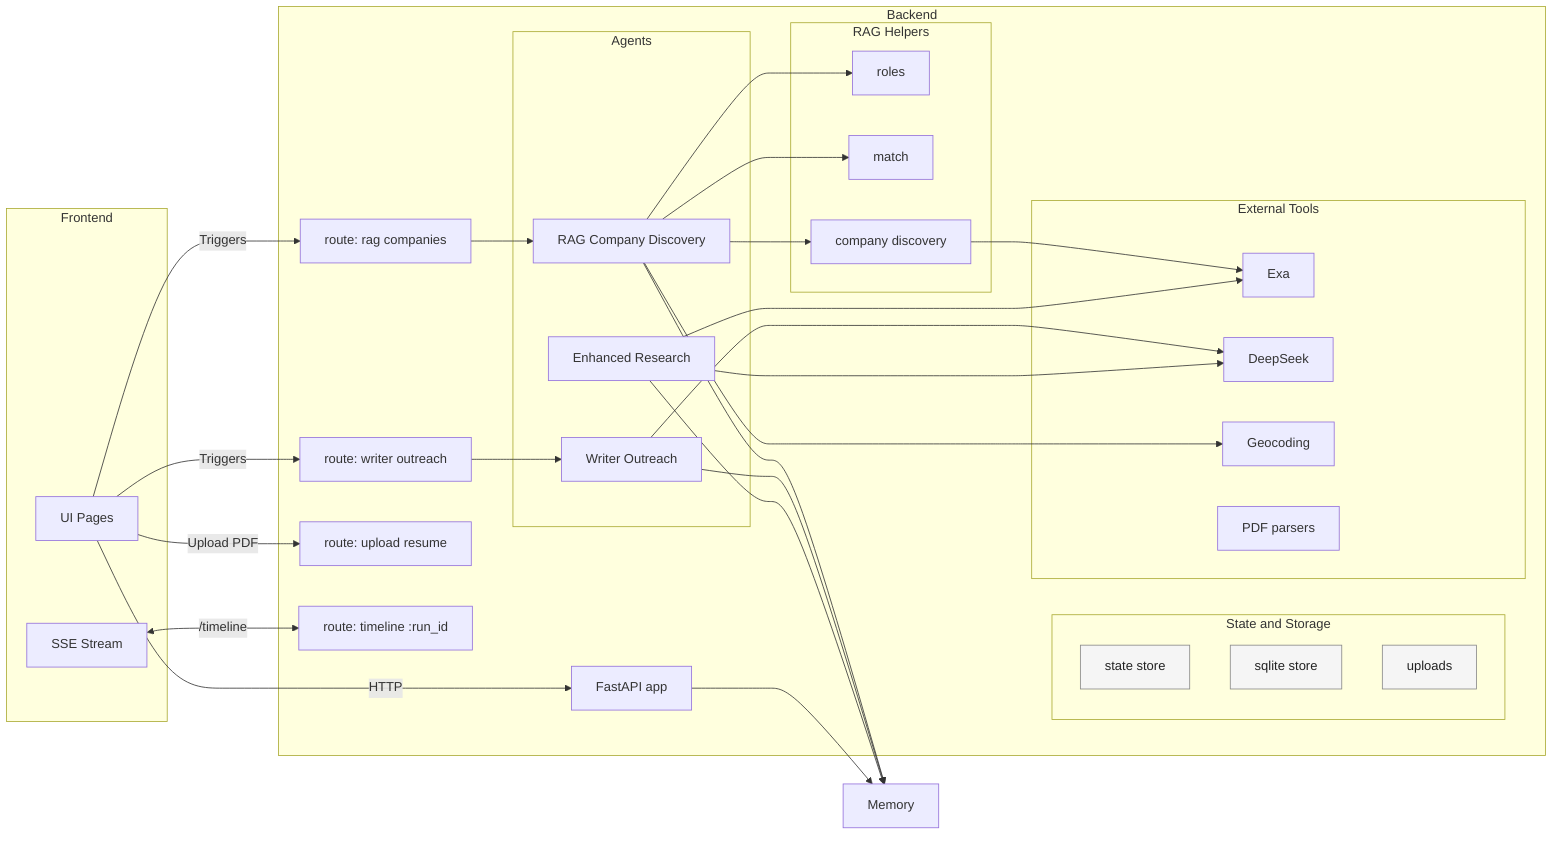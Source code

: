 flowchart LR
  subgraph "Frontend"
    UI[UI Pages]
    SSE[SSE Stream]
  end

  subgraph "Backend"
    APP[FastAPI app]
    RAG[route: rag companies]
    WRITER[route: writer outreach]
    UPLOAD[route: upload resume]
    TIMELINE[route: timeline :run_id]

    subgraph "Agents"
      RAGAgent[RAG Company Discovery]
      ResearchAgent[Enhanced Research]
      WriterAgent[Writer Outreach]
    end

    subgraph "State and Storage"
      StateStore[state store]
      SQLStore[sqlite store]
      Uploads[uploads]
    end

    subgraph "RAG Helpers"
      Roles[roles]
      Match[match]
      ExaCompany[company discovery]
    end

    subgraph "External Tools"
      Exa[Exa]
      LLM[DeepSeek]
      Geo[Geocoding]
      PDF[PDF parsers]
    end
  end

  UI -->|HTTP| APP
  UI -->|Triggers| RAG
  UI -->|Triggers| WRITER
  UI -->|Upload PDF| UPLOAD
  SSE <-->|/timeline| TIMELINE

  RAG --> RAGAgent
  RAGAgent --> ExaCompany
  ExaCompany --> Exa
  RAGAgent --> Geo
  RAGAgent --> Roles
  RAGAgent --> Match
  RAGAgent --> Memory

  WRITER --> WriterAgent
  WriterAgent --> LLM
  WriterAgent --> Memory

  ResearchAgent --> Exa
  ResearchAgent --> LLM
  ResearchAgent --> Memory

  APP --> Memory

  classDef store fill:#f5f5f5,stroke:#888,color:#222;
  class StateStore,SQLStore,Uploads store;